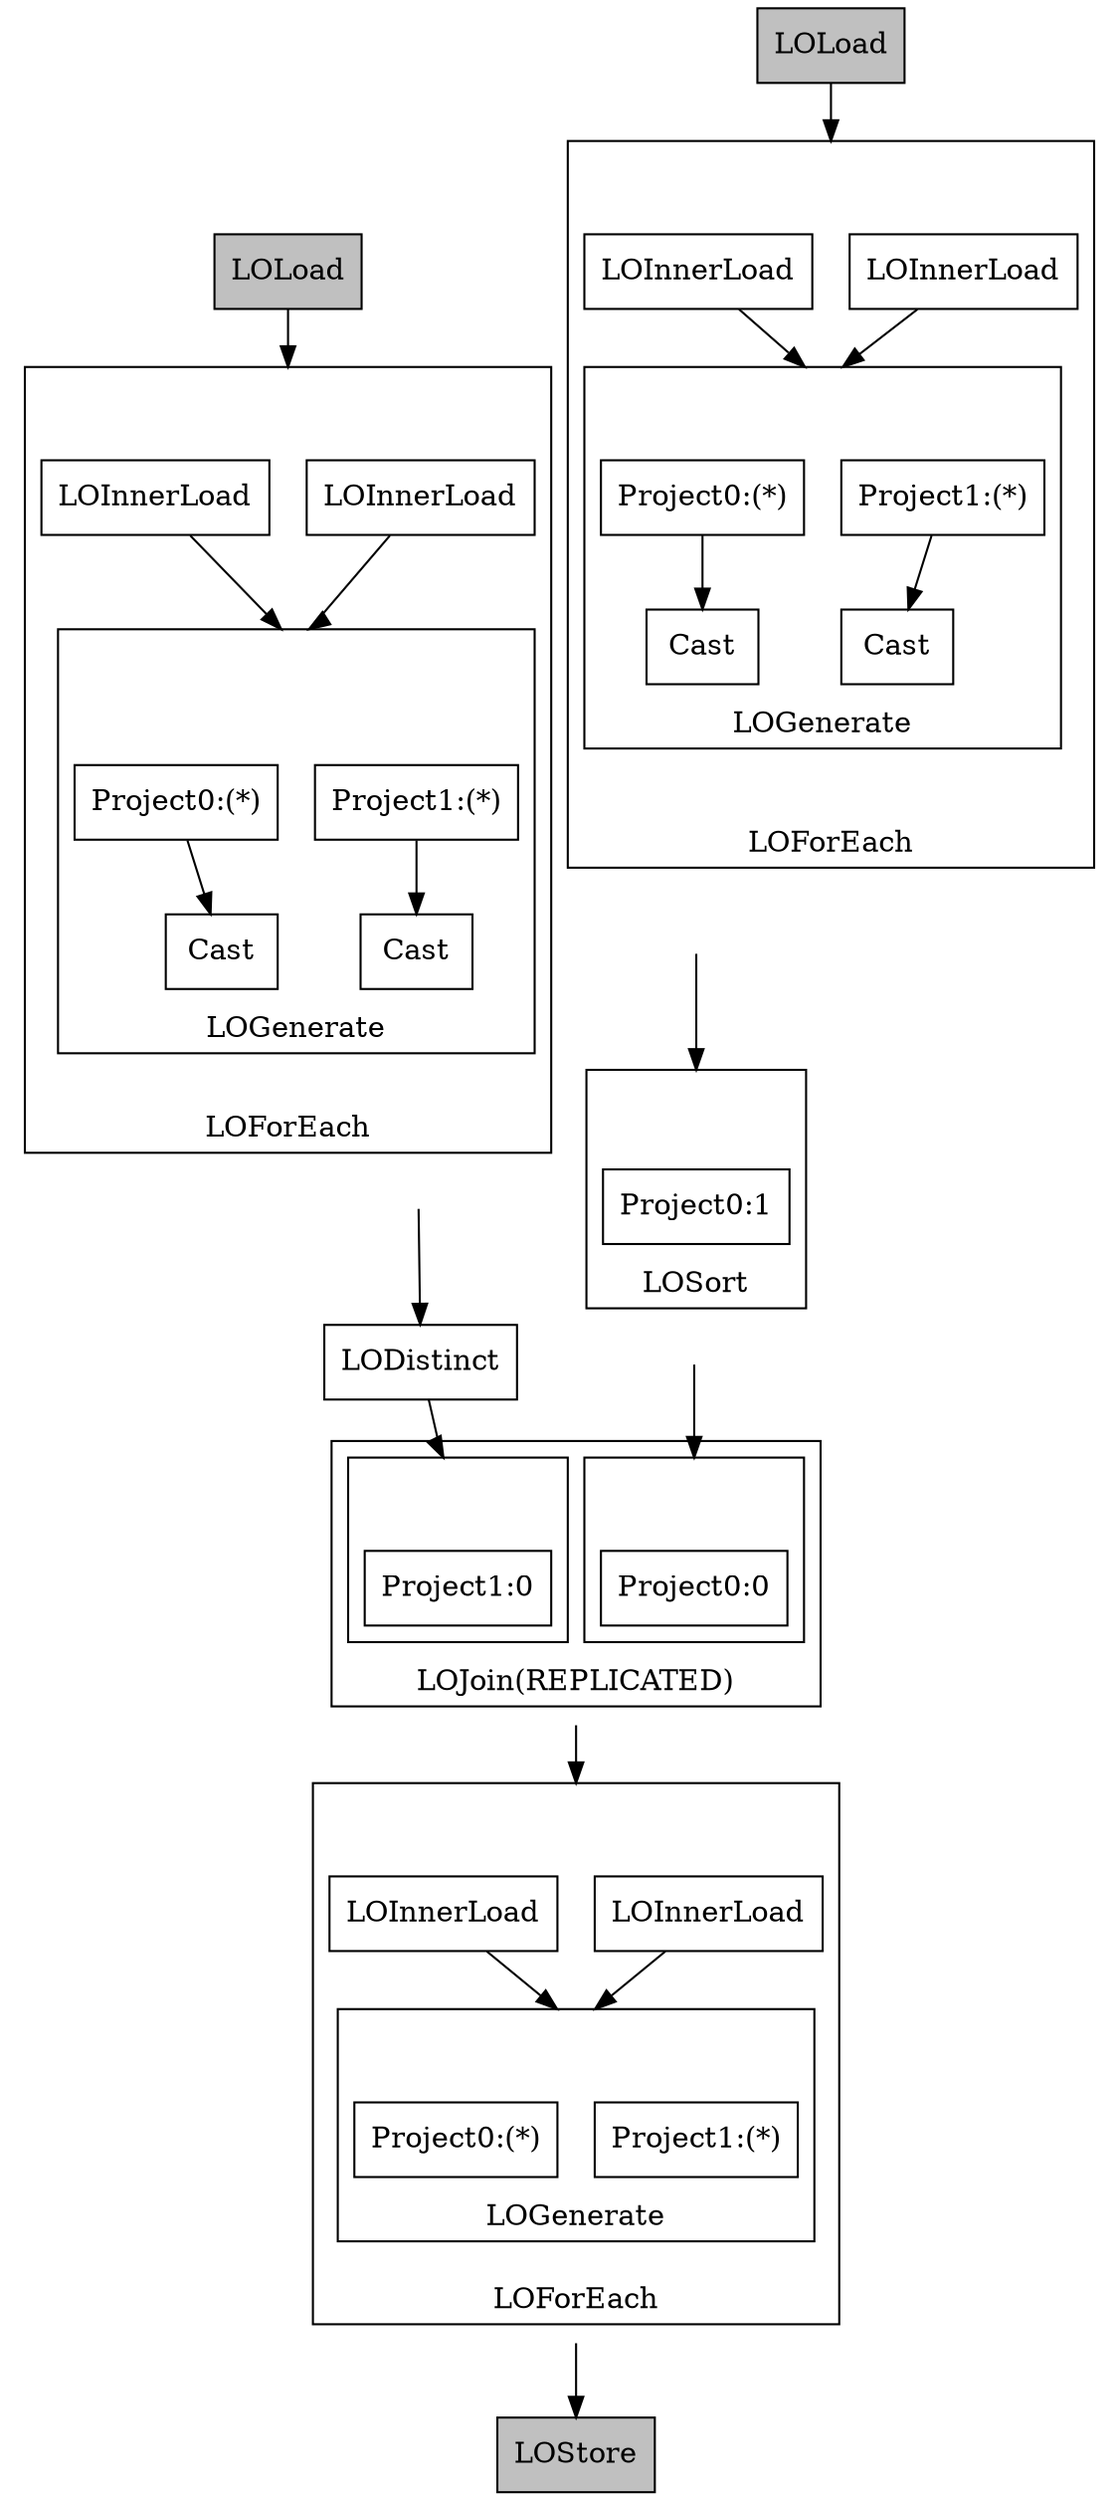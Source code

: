 #-----------------------------------------------
# New Logical Plan:
#-----------------------------------------------
digraph plan {
compound=true;
node [shape=rect];
527795456 [label="LOStore", style="filled", fillcolor="gray"];
s773149104_in [label="", style=invis, height=0, width=0];
s773149104_out [label="", style=invis, height=0, width=0];
subgraph cluster_773149104 {
label="LOForEach"labelloc=b;
219730313 [label="LOInnerLoad"];
1482981398 [label="LOInnerLoad"];
s1115600610_in [label="", style=invis, height=0, width=0];
s1115600610_out [label="", style=invis, height=0, width=0];
subgraph cluster_1115600610 {
label="LOGenerate"labelloc=b;
779185335 [label="Project0:(*)"];
s1115600610_in -> 779185335 [style=invis];
412645939 [label="Project1:(*)"];
s1115600610_in -> 412645939 [style=invis];
};
779185335 -> s1115600610_out [style=invis];
412645939 -> s1115600610_out [style=invis];
219730313 -> s1115600610_in [lhead=cluster_1115600610]
1482981398 -> s1115600610_in [lhead=cluster_1115600610]
s773149104_in -> 219730313 [style=invis];
s773149104_in -> 1482981398 [style=invis];
};
s1115600610_out -> s773149104_out [style=invis];
s2049775772_out [label="", style=invis, height=0, width=0];
subgraph cluster_2049775772 {
label="LOJoin(REPLICATED)"labelloc=b;
subgraph cluster_2049775772_672440717 {
label="";
s2049775772_672440717_in [label="", style=invis, height=0, width=0];
1352126502 [label="Project0:0"];
s2049775772_672440717_in -> 1352126502 [style=invis];
};
subgraph cluster_2049775772_3975755 {
label="";
s2049775772_3975755_in [label="", style=invis, height=0, width=0];
518166560 [label="Project1:0"];
s2049775772_3975755_in -> 518166560 [style=invis];
};
};
1352126502 -> s2049775772_out [style=invis];
518166560 -> s2049775772_out [style=invis];
3975755 [label="LODistinct"];
s672440717_in [label="", style=invis, height=0, width=0];
s672440717_out [label="", style=invis, height=0, width=0];
subgraph cluster_672440717 {
label="LOSort"labelloc=b;
1652180105 [label="Project0:1"];
s672440717_in -> 1652180105 [style=invis];
};
1652180105 -> s672440717_out [style=invis];
248521228 [label="LOLoad", style="filled", fillcolor="gray"];
1860404380 [label="LOLoad", style="filled", fillcolor="gray"];
s1625215216_in [label="", style=invis, height=0, width=0];
s1625215216_out [label="", style=invis, height=0, width=0];
subgraph cluster_1625215216 {
label="LOForEach"labelloc=b;
s1147629119_in [label="", style=invis, height=0, width=0];
s1147629119_out [label="", style=invis, height=0, width=0];
subgraph cluster_1147629119 {
label="LOGenerate"labelloc=b;
1979873666 [label="Project0:(*)"];
477594197 [label="Cast"];
1979873666 -> 477594197
s1147629119_in -> 1979873666 [style=invis];
651528505 [label="Project1:(*)"];
220467482 [label="Cast"];
651528505 -> 220467482
s1147629119_in -> 651528505 [style=invis];
};
477594197 -> s1147629119_out [style=invis];
220467482 -> s1147629119_out [style=invis];
1651969326 [label="LOInnerLoad"];
1779280140 [label="LOInnerLoad"];
1651969326 -> s1147629119_in [lhead=cluster_1147629119]
1779280140 -> s1147629119_in [lhead=cluster_1147629119]
s1625215216_in -> 1651969326 [style=invis];
s1625215216_in -> 1779280140 [style=invis];
};
s1147629119_out -> s1625215216_out [style=invis];
s431900535_in [label="", style=invis, height=0, width=0];
s431900535_out [label="", style=invis, height=0, width=0];
subgraph cluster_431900535 {
label="LOForEach"labelloc=b;
s820201254_in [label="", style=invis, height=0, width=0];
s820201254_out [label="", style=invis, height=0, width=0];
subgraph cluster_820201254 {
label="LOGenerate"labelloc=b;
769732461 [label="Project0:(*)"];
451982499 [label="Cast"];
769732461 -> 451982499
s820201254_in -> 769732461 [style=invis];
1703900038 [label="Project1:(*)"];
753505921 [label="Cast"];
1703900038 -> 753505921
s820201254_in -> 1703900038 [style=invis];
};
451982499 -> s820201254_out [style=invis];
753505921 -> s820201254_out [style=invis];
424945885 [label="LOInnerLoad"];
462947888 [label="LOInnerLoad"];
424945885 -> s820201254_in [lhead=cluster_820201254]
462947888 -> s820201254_in [lhead=cluster_820201254]
s431900535_in -> 424945885 [style=invis];
s431900535_in -> 462947888 [style=invis];
};
s820201254_out -> s431900535_out [style=invis];
s773149104_out -> 527795456
s2049775772_out -> s773149104_in [lhead=cluster_773149104]
3975755 -> s2049775772_3975755_in [lhead=cluster_2049775772_3975755]
s672440717_out -> s2049775772_672440717_in [lhead=cluster_2049775772_672440717]
248521228 -> s1625215216_in [lhead=cluster_1625215216]
1860404380 -> s431900535_in [lhead=cluster_431900535]
s1625215216_out -> 3975755
s431900535_out -> s672440717_in [lhead=cluster_672440717]
}
#-----------------------------------------------
# Physical Plan:
#-----------------------------------------------
digraph plan {
compound=true;
node [shape=rect];
s487399305_in [label="", style=invis, height=0, width=0];
s487399305_out [label="", style=invis, height=0, width=0];
subgraph cluster_487399305 {
label="top_title: New For Each(false,false)[bag]"labelloc=b;
487399330 [label="Project[chararray][3]"];
s487399305_in -> 487399330 [style=invis];
487399328 [label="Project[float][1]"];
s487399305_in -> 487399328 [style=invis];
};
487399330 -> s487399305_out [style=invis];
487399328 -> s487399305_out [style=invis];
1923940087 [label="pagerank_temp: Load(file:///Users/kyoungrok/Documents/workspace/PigPageRank/script/output/pagerank_single,\norg.apache.pig.builtin.PigStorage)", style="filled", fillcolor="gray"];
487399360 [label="id_title: PODistinct[bag]"];
487399368 [label="id_title_temp: Load(file:///Users/kyoungrok/Documents/workspace/PigPageRank/script/output/id_title,\norg.apache.pig.builtin.PigStorage)", style="filled", fillcolor="gray"];
487399304 [label="top_title: Store(file:///Users/kyoungrok/Documents/workspace/PigPageRank/script/output/result,\norg.apache.pig.builtin.PigStorage)", style="filled", fillcolor="gray"];
s1923940094_in [label="", style=invis, height=0, width=0];
s1923940094_out [label="", style=invis, height=0, width=0];
subgraph cluster_1923940094 {
label="pagerank: New For Each(false,false)[bag]"labelloc=b;
1923940088 [label="Project[bytearray][0]"];
1923940089 [label="Cast[int]"];
1923940088 -> 1923940089
s1923940094_in -> 1923940088 [style=invis];
1923940091 [label="Project[bytearray][1]"];
1923940092 [label="Cast[float]"];
1923940091 -> 1923940092
s1923940094_in -> 1923940091 [style=invis];
};
1923940089 -> s1923940094_out [style=invis];
1923940092 -> s1923940094_out [style=invis];
s487399336_in [label="", style=invis, height=0, width=0];
s487399336_out [label="", style=invis, height=0, width=0];
subgraph cluster_487399336 {
label="top_title_temp: FRJoin[tuple]"labelloc=b;
487399359 [label="Project[int][0]"];
s487399336_in -> 487399359 [style=invis];
487399337 [label="Project[int][0]"];
s487399336_in -> 487399337 [style=invis];
};
487399359 -> s487399336_out [style=invis];
487399337 -> s487399336_out [style=invis];
s1923940096_in [label="", style=invis, height=0, width=0];
s1923940096_out [label="", style=invis, height=0, width=0];
subgraph cluster_1923940096 {
label="sorted: POSort[bag]()"labelloc=b;
1923940095 [label="Project[float][1]"];
s1923940096_in -> 1923940095 [style=invis];
};
1923940095 -> s1923940096_out [style=invis];
s487399361_in [label="", style=invis, height=0, width=0];
s487399361_out [label="", style=invis, height=0, width=0];
subgraph cluster_487399361 {
label="id_title_temp: New For Each(false,false)[bag]"labelloc=b;
487399367 [label="Project[bytearray][0]"];
487399366 [label="Cast[int]"];
487399367 -> 487399366
s487399361_in -> 487399367 [style=invis];
487399364 [label="Project[bytearray][1]"];
487399363 [label="Cast[chararray]"];
487399364 -> 487399363
s487399361_in -> 487399364 [style=invis];
};
487399366 -> s487399361_out [style=invis];
487399363 -> s487399361_out [style=invis];
s487399305_out -> 487399304
1923940087 -> s1923940094_in [lhead=cluster_1923940094]
487399360 -> s487399336_in [lhead=cluster_487399336]
487399368 -> s487399361_in [lhead=cluster_487399361]
s1923940094_out -> s1923940096_in [lhead=cluster_1923940096]
s487399336_out -> s487399305_in [lhead=cluster_487399305]
s1923940096_out -> s487399336_in [lhead=cluster_487399336]
s487399361_out -> 487399360
}

#--------------------------------------------------
# Map Reduce Plan                                  
#--------------------------------------------------
digraph plan {
compound=true;
node [shape=rect];
s487399204_in [label="", style=invis, height=0, width=0];
s487399204_out [label="", style=invis, height=0, width=0];
subgraph cluster_487399204 {
label="Map - Reduce Parallelism: 1, Global Sort: false"; style="filled"; fillcolor="#EEEEEE"labelloc=b;
s0_in [label="", style=invis, height=0, width=0];
s0_out [label="", style=invis, height=0, width=0];
subgraph cluster_0 {
label="Map"; style="filled"; fillcolor="white"labelloc=b;
s487399180_in [label="", style=invis, height=0, width=0];
s487399180_out [label="", style=invis, height=0, width=0];
subgraph cluster_487399180 {
label="sorted: Local Rearrange[tuple]{float}(false)"labelloc=b;
487399181 [label="Project[float][1]"];
s487399180_in -> 487399181 [style=invis];
};
487399181 -> s487399180_out [style=invis];
487399182 [label="Load(file:/tmp/temp1796521826/tmp-374664649,\norg.apache.pig.impl.io.InterStorage)", style="filled", fillcolor="gray"];
487399182 -> s487399180_in [lhead=cluster_487399180]
s0_in -> 487399182 [style=invis];
};
s487399180_out -> s0_out [style=invis];
s1_in [label="", style=invis, height=0, width=0];
s1_out [label="", style=invis, height=0, width=0];
subgraph cluster_1 {
label="Reduce"; style="filled"; fillcolor="white"labelloc=b;
s487399305_in [label="", style=invis, height=0, width=0];
s487399305_out [label="", style=invis, height=0, width=0];
subgraph cluster_487399305 {
label="top_title: New For Each(false,false)[bag]"labelloc=b;
487399330 [label="Project[chararray][3]"];
s487399305_in -> 487399330 [style=invis];
487399328 [label="Project[float][1]"];
s487399305_in -> 487399328 [style=invis];
};
487399330 -> s487399305_out [style=invis];
487399328 -> s487399305_out [style=invis];
487399175 [label="Limit"];
s487399176_in [label="", style=invis, height=0, width=0];
s487399176_out [label="", style=invis, height=0, width=0];
subgraph cluster_487399176 {
label="New For Each(true)[bag]"labelloc=b;
487399177 [label="Project[tuple][1]"];
s487399176_in -> 487399177 [style=invis];
};
487399177 -> s487399176_out [style=invis];
487399174 [label="Store(file:///Users/kyoungrok/Documents/workspace/PigPageRank/script/output/result,\norg.apache.pig.builtin.PigStorage)", style="filled", fillcolor="gray"];
487399178 [label="PackageLite[tuple]{float}"];
s487399336_in [label="", style=invis, height=0, width=0];
s487399336_out [label="", style=invis, height=0, width=0];
subgraph cluster_487399336 {
label="top_title_temp: FRJoin[tuple]"labelloc=b;
487399359 [label="Project[int][0]"];
s487399336_in -> 487399359 [style=invis];
487399337 [label="Project[int][0]"];
s487399336_in -> 487399337 [style=invis];
};
487399359 -> s487399336_out [style=invis];
487399337 -> s487399336_out [style=invis];
s487399305_out -> 487399174
487399175 -> s487399336_in [lhead=cluster_487399336]
s487399176_out -> 487399175
487399178 -> s487399176_in [lhead=cluster_487399176]
s487399336_out -> s487399305_in [lhead=cluster_487399305]
s1_in -> 487399178 [style=invis];
};
487399174 -> s1_out [style=invis];
s0_out -> s1_in [lhead=cluster_1]
s487399204_in -> s0_in [style=invis];
};
s1_out -> s487399204_out [style=invis];
s487399300_in [label="", style=invis, height=0, width=0];
s487399300_out [label="", style=invis, height=0, width=0];
subgraph cluster_487399300 {
label="Map - Reduce Parallelism: 1, Global Sort: false"; style="filled"; fillcolor="#EEEEEE"labelloc=b;
s2_in [label="", style=invis, height=0, width=0];
s2_out [label="", style=invis, height=0, width=0];
subgraph cluster_2 {
label="Map"; style="filled"; fillcolor="white"labelloc=b;
s487399298_in [label="", style=invis, height=0, width=0];
s487399298_out [label="", style=invis, height=0, width=0];
subgraph cluster_487399298 {
label="New For Each(false)[tuple]"labelloc=b;
487399299 [label="Project[float][1]"];
s487399298_in -> 487399299 [style=invis];
};
487399299 -> s487399298_out [style=invis];
s487399275_in [label="", style=invis, height=0, width=0];
s487399275_out [label="", style=invis, height=0, width=0];
subgraph cluster_487399275 {
label="sorted: Local Rearrange[tuple]{tuple}(false)"labelloc=b;
487399297 [label="Constant(all)"];
s487399275_in -> 487399297 [style=invis];
};
487399297 -> s487399275_out [style=invis];
487399301 [label="Load(file:/tmp/temp1796521826/tmp828635951,\norg.apache.pig.impl.builtin.RandomSampleLoader('org.apache.pig.impl.io.InterStorage','100'))", style="filled", fillcolor="gray"];
s487399298_out -> s487399275_in [lhead=cluster_487399275]
487399301 -> s487399298_in [lhead=cluster_487399298]
s2_in -> 487399301 [style=invis];
};
s487399275_out -> s2_out [style=invis];
s3_in [label="", style=invis, height=0, width=0];
s3_out [label="", style=invis, height=0, width=0];
subgraph cluster_3 {
label="Reduce"; style="filled"; fillcolor="white"labelloc=b;
s487399270_in [label="", style=invis, height=0, width=0];
s487399270_out [label="", style=invis, height=0, width=0];
subgraph cluster_487399270 {
label="New For Each(false,false)[tuple]"labelloc=b;
487399271 [label="Constant(-1)"];
s487399270_in -> 487399271 [style=invis];
487399273 [label="Project[bag][1]"];
s487399270_in -> 487399273 [style=invis];
};
487399271 -> s487399270_out [style=invis];
487399273 -> s487399270_out [style=invis];
487399266 [label="Store(file:/tmp/temp1796521826/tmp-1086766770,\norg.apache.pig.impl.io.InterStorage)", style="filled", fillcolor="gray"];
s487399267_in [label="", style=invis, height=0, width=0];
s487399267_out [label="", style=invis, height=0, width=0];
subgraph cluster_487399267 {
label="New For Each(false)[tuple]"labelloc=b;
487399269 [label="Project[tuple][*]"];
487399268 [label="POUserFunc(org.apache.pig.impl.builtin.FindQuantiles)[tuple]"];
487399269 -> 487399268
s487399267_in -> 487399269 [style=invis];
};
487399268 -> s487399267_out [style=invis];
487399274 [label="Package[tuple]{chararray}"];
s487399270_out -> s487399267_in [lhead=cluster_487399267]
s487399267_out -> 487399266
487399274 -> s487399270_in [lhead=cluster_487399270]
s3_in -> 487399274 [style=invis];
};
487399266 -> s3_out [style=invis];
s2_out -> s3_in [lhead=cluster_3]
s487399300_in -> s2_in [style=invis];
};
s3_out -> s487399300_out [style=invis];
s487399211_in [label="", style=invis, height=0, width=0];
s487399211_out [label="", style=invis, height=0, width=0];
subgraph cluster_487399211 {
label="Map - Reduce, Global Sort: false"; style="filled"; fillcolor="#EEEEEE"labelloc=b;
s4_in [label="", style=invis, height=0, width=0];
s4_out [label="", style=invis, height=0, width=0];
subgraph cluster_4 {
label="Map"; style="filled"; fillcolor="white"labelloc=b;
s487399209_in [label="", style=invis, height=0, width=0];
s487399209_out [label="", style=invis, height=0, width=0];
subgraph cluster_487399209 {
label="Local Rearrange[tuple]{tuple}(true)"labelloc=b;
487399210 [label="Project[tuple][*]"];
s487399209_in -> 487399210 [style=invis];
};
487399210 -> s487399209_out [style=invis];
487399368 [label="id_title_temp: Load(file:///Users/kyoungrok/Documents/workspace/PigPageRank/script/output/id_title,\norg.apache.pig.builtin.PigStorage)", style="filled", fillcolor="gray"];
s487399361_in [label="", style=invis, height=0, width=0];
s487399361_out [label="", style=invis, height=0, width=0];
subgraph cluster_487399361 {
label="id_title_temp: New For Each(false,false)[bag]"labelloc=b;
487399367 [label="Project[bytearray][0]"];
487399366 [label="Cast[int]"];
487399367 -> 487399366
s487399361_in -> 487399367 [style=invis];
487399364 [label="Project[bytearray][1]"];
487399363 [label="Cast[chararray]"];
487399364 -> 487399363
s487399361_in -> 487399364 [style=invis];
};
487399366 -> s487399361_out [style=invis];
487399363 -> s487399361_out [style=invis];
487399368 -> s487399361_in [lhead=cluster_487399361]
s487399361_out -> s487399209_in [lhead=cluster_487399209]
s4_in -> 487399368 [style=invis];
};
s487399209_out -> s4_out [style=invis];
s5_in [label="", style=invis, height=0, width=0];
s5_out [label="", style=invis, height=0, width=0];
subgraph cluster_5 {
label="Reduce"; style="filled"; fillcolor="white"labelloc=b;
487399205 [label="Store(file:/tmp/temp1796521826/tmp1392005962,\norg.apache.pig.impl.io.InterStorage)", style="filled", fillcolor="gray"];
s487399206_in [label="", style=invis, height=0, width=0];
s487399206_out [label="", style=invis, height=0, width=0];
subgraph cluster_487399206 {
label="New For Each(true)[bag]"labelloc=b;
487399207 [label="Project[tuple][0]"];
s487399206_in -> 487399207 [style=invis];
};
487399207 -> s487399206_out [style=invis];
487399208 [label="Package[tuple]{tuple}"];
s487399206_out -> 487399205
487399208 -> s487399206_in [lhead=cluster_487399206]
s5_in -> 487399208 [style=invis];
};
487399205 -> s5_out [style=invis];
s4_out -> s5_in [lhead=cluster_5]
s487399211_in -> s4_in [style=invis];
};
s5_out -> s487399211_out [style=invis];
s487399243_in [label="", style=invis, height=0, width=0];
s487399243_out [label="", style=invis, height=0, width=0];
subgraph cluster_487399243 {
label="Map - Combine - Reduce, Global Sort: true"; style="filled"; fillcolor="#EEEEEE"labelloc=b;
s6_in [label="", style=invis, height=0, width=0];
s6_out [label="", style=invis, height=0, width=0];
subgraph cluster_6 {
label="Map"; style="filled"; fillcolor="white"labelloc=b;
487399244 [label="Load(file:/tmp/temp1796521826/tmp828635951,\norg.apache.pig.impl.io.InterStorage)", style="filled", fillcolor="gray"];
s487399242_in [label="", style=invis, height=0, width=0];
s487399242_out [label="", style=invis, height=0, width=0];
subgraph cluster_487399242 {
label="sorted: Local Rearrange[tuple]{float}(false)"labelloc=b;
1923940095 [label="Project[float][1]"];
s487399242_in -> 1923940095 [style=invis];
};
1923940095 -> s487399242_out [style=invis];
487399244 -> s487399242_in [lhead=cluster_487399242]
s6_in -> 487399244 [style=invis];
};
s487399242_out -> s6_out [style=invis];
s7_in [label="", style=invis, height=0, width=0];
s7_out [label="", style=invis, height=0, width=0];
subgraph cluster_7 {
label="Combine"; style="filled"; fillcolor="white"labelloc=b;
s487399239_in [label="", style=invis, height=0, width=0];
s487399239_out [label="", style=invis, height=0, width=0];
subgraph cluster_487399239 {
label="New For Each(true)[tuple]"labelloc=b;
487399240 [label="Project[bag][1]"];
s487399239_in -> 487399240 [style=invis];
};
487399240 -> s487399239_out [style=invis];
s487399237_in [label="", style=invis, height=0, width=0];
s487399237_out [label="", style=invis, height=0, width=0];
subgraph cluster_487399237 {
label="Local Rearrange[tuple]{float}(false)"labelloc=b;
1923940095 [label="Project[float][1]"];
s487399237_in -> 1923940095 [style=invis];
};
1923940095 -> s487399237_out [style=invis];
487399238 [label="Limit"];
487399241 [label="PackageLite[tuple]{float}"];
s487399239_out -> 487399238
487399238 -> s487399237_in [lhead=cluster_487399237]
487399241 -> s487399239_in [lhead=cluster_487399239]
s7_in -> 487399241 [style=invis];
};
s487399237_out -> s7_out [style=invis];
s8_in [label="", style=invis, height=0, width=0];
s8_out [label="", style=invis, height=0, width=0];
subgraph cluster_8 {
label="Reduce"; style="filled"; fillcolor="white"labelloc=b;
487399236 [label="PackageLite[tuple]{float}"];
487399212 [label="Limit"];
487399304 [label="top_title: Store(file:/tmp/temp1796521826/tmp-374664649,\norg.apache.pig.impl.io.InterStorage)", style="filled", fillcolor="gray"];
s487399213_in [label="", style=invis, height=0, width=0];
s487399213_out [label="", style=invis, height=0, width=0];
subgraph cluster_487399213 {
label="New For Each(true)[tuple]"labelloc=b;
487399235 [label="Project[bag][1]"];
s487399213_in -> 487399235 [style=invis];
};
487399235 -> s487399213_out [style=invis];
487399236 -> s487399213_in [lhead=cluster_487399213]
487399212 -> 487399304
s487399213_out -> 487399212
s8_in -> 487399236 [style=invis];
};
487399304 -> s8_out [style=invis];
s6_out -> s7_in [lhead=cluster_7]
s7_out -> s8_in [lhead=cluster_8]
s487399243_in -> s6_in [style=invis];
};
s8_out -> s487399243_out [style=invis];
s487399303_in [label="", style=invis, height=0, width=0];
s487399303_out [label="", style=invis, height=0, width=0];
subgraph cluster_487399303 {
label="Map, Global Sort: false"; style="filled"; fillcolor="#EEEEEE"labelloc=b;
s9_in [label="", style=invis, height=0, width=0];
s9_out [label="", style=invis, height=0, width=0];
subgraph cluster_9 {
label="Map"; style="filled"; fillcolor="white"labelloc=b;
1923940087 [label="pagerank_temp: Load(file:///Users/kyoungrok/Documents/workspace/PigPageRank/script/output/pagerank_single,\norg.apache.pig.builtin.PigStorage)", style="filled", fillcolor="gray"];
s1923940094_in [label="", style=invis, height=0, width=0];
s1923940094_out [label="", style=invis, height=0, width=0];
subgraph cluster_1923940094 {
label="pagerank: New For Each(false,false)[bag]"labelloc=b;
1923940088 [label="Project[bytearray][0]"];
1923940089 [label="Cast[int]"];
1923940088 -> 1923940089
s1923940094_in -> 1923940088 [style=invis];
1923940091 [label="Project[bytearray][1]"];
1923940092 [label="Cast[float]"];
1923940091 -> 1923940092
s1923940094_in -> 1923940091 [style=invis];
};
1923940089 -> s1923940094_out [style=invis];
1923940092 -> s1923940094_out [style=invis];
487399302 [label="Store(file:/tmp/temp1796521826/tmp828635951,\norg.apache.pig.impl.io.InterStorage)", style="filled", fillcolor="gray"];
1923940087 -> s1923940094_in [lhead=cluster_1923940094]
s1923940094_out -> 487399302
s9_in -> 1923940087 [style=invis];
};
487399302 -> s9_out [style=invis];
s487399303_in -> s9_in [style=invis];
};
s9_out -> s487399303_out [style=invis];
s487399300_out -> s487399243_in [lhead=cluster_487399243]
s487399211_out -> s487399243_in [lhead=cluster_487399243]
s487399243_out -> s487399204_in [lhead=cluster_487399204]
s487399303_out -> s487399300_in [lhead=cluster_487399300]
}

